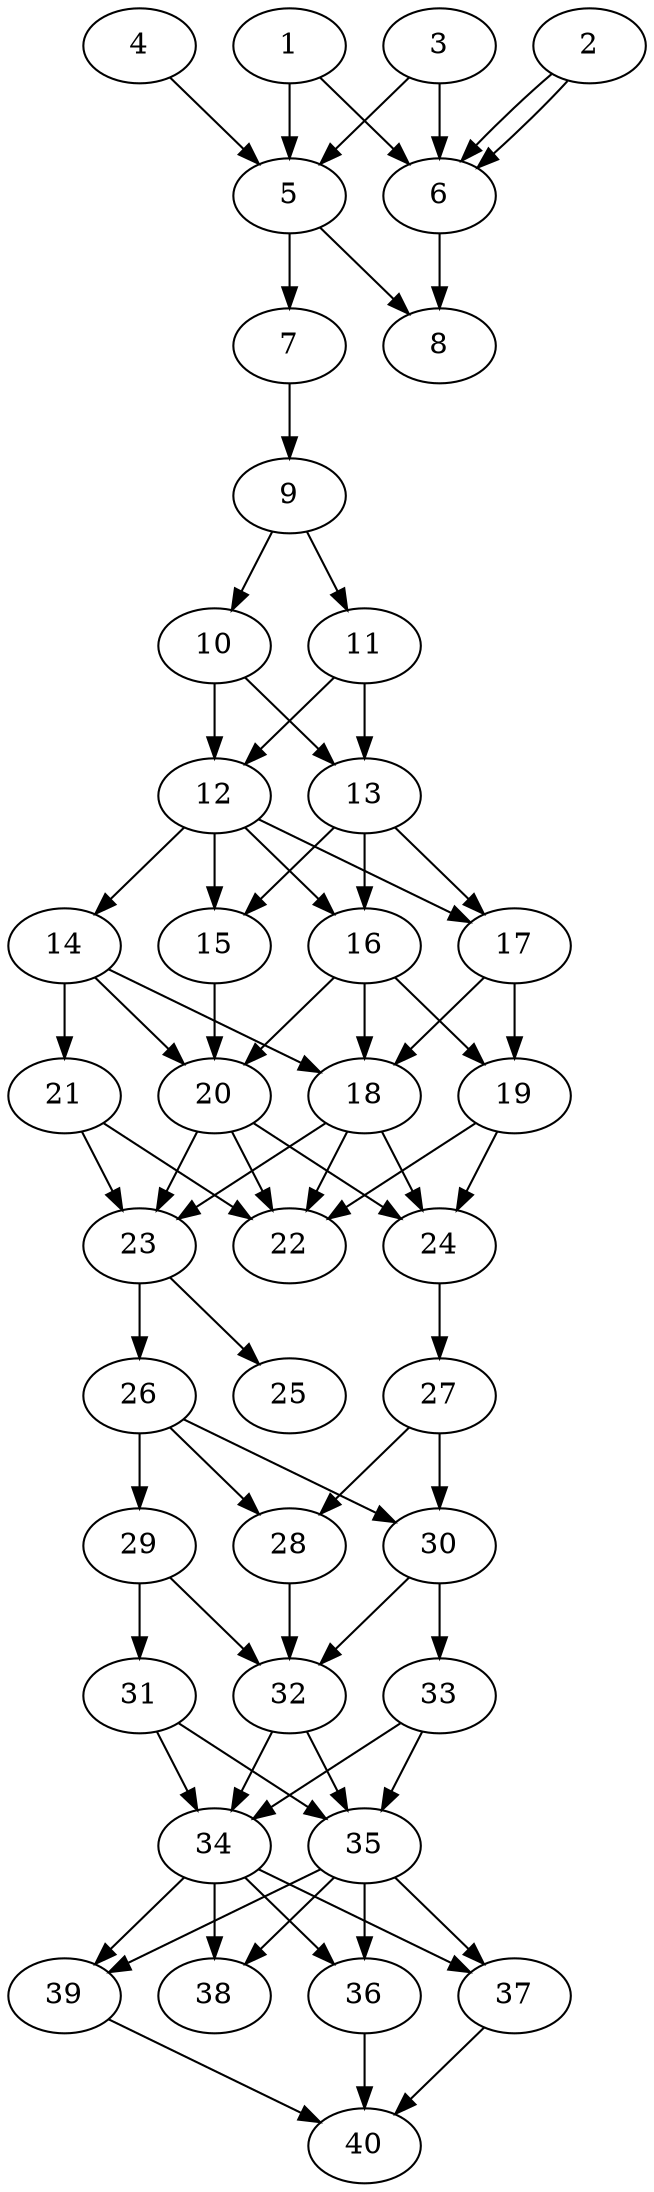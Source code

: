 // DAG automatically generated by daggen at Thu Oct  3 14:06:48 2019
// ./daggen --dot -n 40 --ccr 0.5 --fat 0.3 --regular 0.5 --density 0.9 --mindata 5242880 --maxdata 52428800 
digraph G {
  1 [size="16281600", alpha="0.19", expect_size="8140800"] 
  1 -> 5 [size ="8140800"]
  1 -> 6 [size ="8140800"]
  2 [size="15507456", alpha="0.09", expect_size="7753728"] 
  2 -> 6 [size ="7753728"]
  2 -> 6 [size ="7753728"]
  3 [size="35516416", alpha="0.19", expect_size="17758208"] 
  3 -> 5 [size ="17758208"]
  3 -> 6 [size ="17758208"]
  4 [size="91482112", alpha="0.13", expect_size="45741056"] 
  4 -> 5 [size ="45741056"]
  5 [size="51380224", alpha="0.20", expect_size="25690112"] 
  5 -> 7 [size ="25690112"]
  5 -> 8 [size ="25690112"]
  6 [size="102000640", alpha="0.05", expect_size="51000320"] 
  6 -> 8 [size ="51000320"]
  7 [size="35254272", alpha="0.14", expect_size="17627136"] 
  7 -> 9 [size ="17627136"]
  8 [size="61294592", alpha="0.11", expect_size="30647296"] 
  9 [size="20000768", alpha="0.06", expect_size="10000384"] 
  9 -> 10 [size ="10000384"]
  9 -> 11 [size ="10000384"]
  10 [size="84738048", alpha="0.06", expect_size="42369024"] 
  10 -> 12 [size ="42369024"]
  10 -> 13 [size ="42369024"]
  11 [size="92243968", alpha="0.16", expect_size="46121984"] 
  11 -> 12 [size ="46121984"]
  11 -> 13 [size ="46121984"]
  12 [size="86829056", alpha="0.10", expect_size="43414528"] 
  12 -> 14 [size ="43414528"]
  12 -> 15 [size ="43414528"]
  12 -> 16 [size ="43414528"]
  12 -> 17 [size ="43414528"]
  13 [size="36696064", alpha="0.18", expect_size="18348032"] 
  13 -> 15 [size ="18348032"]
  13 -> 16 [size ="18348032"]
  13 -> 17 [size ="18348032"]
  14 [size="30568448", alpha="0.07", expect_size="15284224"] 
  14 -> 18 [size ="15284224"]
  14 -> 20 [size ="15284224"]
  14 -> 21 [size ="15284224"]
  15 [size="93186048", alpha="0.11", expect_size="46593024"] 
  15 -> 20 [size ="46593024"]
  16 [size="92100608", alpha="0.13", expect_size="46050304"] 
  16 -> 18 [size ="46050304"]
  16 -> 19 [size ="46050304"]
  16 -> 20 [size ="46050304"]
  17 [size="22908928", alpha="0.17", expect_size="11454464"] 
  17 -> 18 [size ="11454464"]
  17 -> 19 [size ="11454464"]
  18 [size="87810048", alpha="0.19", expect_size="43905024"] 
  18 -> 22 [size ="43905024"]
  18 -> 23 [size ="43905024"]
  18 -> 24 [size ="43905024"]
  19 [size="44046336", alpha="0.18", expect_size="22023168"] 
  19 -> 22 [size ="22023168"]
  19 -> 24 [size ="22023168"]
  20 [size="74483712", alpha="0.01", expect_size="37241856"] 
  20 -> 22 [size ="37241856"]
  20 -> 23 [size ="37241856"]
  20 -> 24 [size ="37241856"]
  21 [size="101787648", alpha="0.05", expect_size="50893824"] 
  21 -> 22 [size ="50893824"]
  21 -> 23 [size ="50893824"]
  22 [size="80850944", alpha="0.10", expect_size="40425472"] 
  23 [size="33517568", alpha="0.01", expect_size="16758784"] 
  23 -> 25 [size ="16758784"]
  23 -> 26 [size ="16758784"]
  24 [size="25624576", alpha="0.08", expect_size="12812288"] 
  24 -> 27 [size ="12812288"]
  25 [size="59406336", alpha="0.05", expect_size="29703168"] 
  26 [size="19052544", alpha="0.00", expect_size="9526272"] 
  26 -> 28 [size ="9526272"]
  26 -> 29 [size ="9526272"]
  26 -> 30 [size ="9526272"]
  27 [size="78551040", alpha="0.01", expect_size="39275520"] 
  27 -> 28 [size ="39275520"]
  27 -> 30 [size ="39275520"]
  28 [size="62261248", alpha="0.13", expect_size="31130624"] 
  28 -> 32 [size ="31130624"]
  29 [size="57202688", alpha="0.07", expect_size="28601344"] 
  29 -> 31 [size ="28601344"]
  29 -> 32 [size ="28601344"]
  30 [size="46987264", alpha="0.16", expect_size="23493632"] 
  30 -> 32 [size ="23493632"]
  30 -> 33 [size ="23493632"]
  31 [size="50429952", alpha="0.03", expect_size="25214976"] 
  31 -> 34 [size ="25214976"]
  31 -> 35 [size ="25214976"]
  32 [size="73330688", alpha="0.06", expect_size="36665344"] 
  32 -> 34 [size ="36665344"]
  32 -> 35 [size ="36665344"]
  33 [size="26335232", alpha="0.15", expect_size="13167616"] 
  33 -> 34 [size ="13167616"]
  33 -> 35 [size ="13167616"]
  34 [size="28852224", alpha="0.07", expect_size="14426112"] 
  34 -> 36 [size ="14426112"]
  34 -> 37 [size ="14426112"]
  34 -> 38 [size ="14426112"]
  34 -> 39 [size ="14426112"]
  35 [size="67506176", alpha="0.18", expect_size="33753088"] 
  35 -> 36 [size ="33753088"]
  35 -> 37 [size ="33753088"]
  35 -> 38 [size ="33753088"]
  35 -> 39 [size ="33753088"]
  36 [size="88819712", alpha="0.05", expect_size="44409856"] 
  36 -> 40 [size ="44409856"]
  37 [size="89935872", alpha="0.16", expect_size="44967936"] 
  37 -> 40 [size ="44967936"]
  38 [size="95625216", alpha="0.02", expect_size="47812608"] 
  39 [size="62326784", alpha="0.16", expect_size="31163392"] 
  39 -> 40 [size ="31163392"]
  40 [size="93927424", alpha="0.03", expect_size="46963712"] 
}
